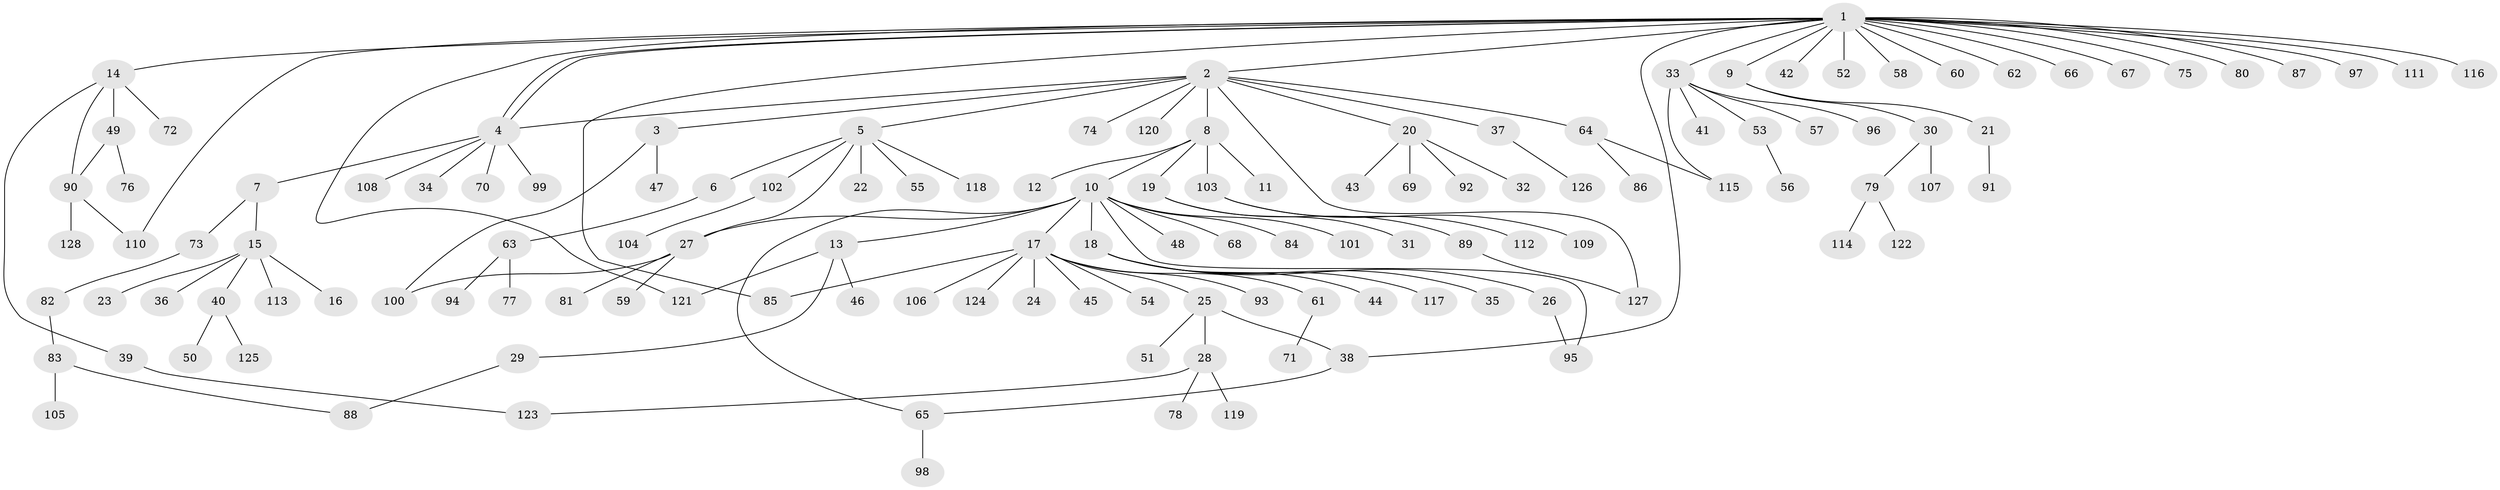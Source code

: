 // coarse degree distribution, {3: 0.09090909090909091, 5: 0.06493506493506493, 1: 0.5454545454545454, 4: 0.025974025974025976, 2: 0.22077922077922077, 9: 0.025974025974025976, 8: 0.012987012987012988, 20: 0.012987012987012988}
// Generated by graph-tools (version 1.1) at 2025/36/03/04/25 23:36:45]
// undirected, 128 vertices, 142 edges
graph export_dot {
  node [color=gray90,style=filled];
  1;
  2;
  3;
  4;
  5;
  6;
  7;
  8;
  9;
  10;
  11;
  12;
  13;
  14;
  15;
  16;
  17;
  18;
  19;
  20;
  21;
  22;
  23;
  24;
  25;
  26;
  27;
  28;
  29;
  30;
  31;
  32;
  33;
  34;
  35;
  36;
  37;
  38;
  39;
  40;
  41;
  42;
  43;
  44;
  45;
  46;
  47;
  48;
  49;
  50;
  51;
  52;
  53;
  54;
  55;
  56;
  57;
  58;
  59;
  60;
  61;
  62;
  63;
  64;
  65;
  66;
  67;
  68;
  69;
  70;
  71;
  72;
  73;
  74;
  75;
  76;
  77;
  78;
  79;
  80;
  81;
  82;
  83;
  84;
  85;
  86;
  87;
  88;
  89;
  90;
  91;
  92;
  93;
  94;
  95;
  96;
  97;
  98;
  99;
  100;
  101;
  102;
  103;
  104;
  105;
  106;
  107;
  108;
  109;
  110;
  111;
  112;
  113;
  114;
  115;
  116;
  117;
  118;
  119;
  120;
  121;
  122;
  123;
  124;
  125;
  126;
  127;
  128;
  1 -- 2;
  1 -- 4;
  1 -- 4;
  1 -- 9;
  1 -- 14;
  1 -- 33;
  1 -- 38;
  1 -- 42;
  1 -- 52;
  1 -- 58;
  1 -- 60;
  1 -- 62;
  1 -- 66;
  1 -- 67;
  1 -- 75;
  1 -- 80;
  1 -- 85;
  1 -- 87;
  1 -- 97;
  1 -- 110;
  1 -- 111;
  1 -- 116;
  1 -- 121;
  2 -- 3;
  2 -- 4;
  2 -- 5;
  2 -- 8;
  2 -- 20;
  2 -- 37;
  2 -- 64;
  2 -- 74;
  2 -- 120;
  2 -- 127;
  3 -- 47;
  3 -- 100;
  4 -- 7;
  4 -- 34;
  4 -- 70;
  4 -- 99;
  4 -- 108;
  5 -- 6;
  5 -- 22;
  5 -- 27;
  5 -- 55;
  5 -- 102;
  5 -- 118;
  6 -- 63;
  7 -- 15;
  7 -- 73;
  8 -- 10;
  8 -- 11;
  8 -- 12;
  8 -- 19;
  8 -- 103;
  9 -- 21;
  9 -- 30;
  10 -- 13;
  10 -- 17;
  10 -- 18;
  10 -- 27;
  10 -- 48;
  10 -- 65;
  10 -- 68;
  10 -- 84;
  10 -- 95;
  10 -- 101;
  13 -- 29;
  13 -- 46;
  13 -- 121;
  14 -- 39;
  14 -- 49;
  14 -- 72;
  14 -- 90;
  15 -- 16;
  15 -- 23;
  15 -- 36;
  15 -- 40;
  15 -- 113;
  17 -- 24;
  17 -- 25;
  17 -- 45;
  17 -- 54;
  17 -- 61;
  17 -- 85;
  17 -- 93;
  17 -- 106;
  17 -- 124;
  18 -- 26;
  18 -- 35;
  18 -- 44;
  18 -- 117;
  19 -- 31;
  19 -- 89;
  20 -- 32;
  20 -- 43;
  20 -- 69;
  20 -- 92;
  21 -- 91;
  25 -- 28;
  25 -- 38;
  25 -- 51;
  26 -- 95;
  27 -- 59;
  27 -- 81;
  27 -- 100;
  28 -- 78;
  28 -- 119;
  28 -- 123;
  29 -- 88;
  30 -- 79;
  30 -- 107;
  33 -- 41;
  33 -- 53;
  33 -- 57;
  33 -- 96;
  33 -- 115;
  37 -- 126;
  38 -- 65;
  39 -- 123;
  40 -- 50;
  40 -- 125;
  49 -- 76;
  49 -- 90;
  53 -- 56;
  61 -- 71;
  63 -- 77;
  63 -- 94;
  64 -- 86;
  64 -- 115;
  65 -- 98;
  73 -- 82;
  79 -- 114;
  79 -- 122;
  82 -- 83;
  83 -- 88;
  83 -- 105;
  89 -- 127;
  90 -- 110;
  90 -- 128;
  102 -- 104;
  103 -- 109;
  103 -- 112;
}
